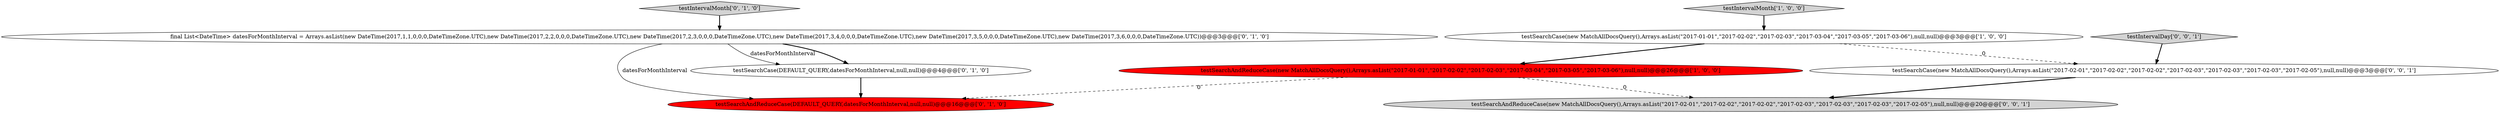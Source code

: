 digraph {
1 [style = filled, label = "testSearchCase(new MatchAllDocsQuery(),Arrays.asList(\"2017-01-01\",\"2017-02-02\",\"2017-02-03\",\"2017-03-04\",\"2017-03-05\",\"2017-03-06\"),null,null)@@@3@@@['1', '0', '0']", fillcolor = white, shape = ellipse image = "AAA0AAABBB1BBB"];
4 [style = filled, label = "final List<DateTime> datesForMonthInterval = Arrays.asList(new DateTime(2017,1,1,0,0,0,DateTimeZone.UTC),new DateTime(2017,2,2,0,0,0,DateTimeZone.UTC),new DateTime(2017,2,3,0,0,0,DateTimeZone.UTC),new DateTime(2017,3,4,0,0,0,DateTimeZone.UTC),new DateTime(2017,3,5,0,0,0,DateTimeZone.UTC),new DateTime(2017,3,6,0,0,0,DateTimeZone.UTC))@@@3@@@['0', '1', '0']", fillcolor = white, shape = ellipse image = "AAA0AAABBB2BBB"];
7 [style = filled, label = "testSearchAndReduceCase(new MatchAllDocsQuery(),Arrays.asList(\"2017-02-01\",\"2017-02-02\",\"2017-02-02\",\"2017-02-03\",\"2017-02-03\",\"2017-02-03\",\"2017-02-05\"),null,null)@@@20@@@['0', '0', '1']", fillcolor = lightgray, shape = ellipse image = "AAA0AAABBB3BBB"];
6 [style = filled, label = "testSearchAndReduceCase(DEFAULT_QUERY,datesForMonthInterval,null,null)@@@16@@@['0', '1', '0']", fillcolor = red, shape = ellipse image = "AAA1AAABBB2BBB"];
9 [style = filled, label = "testSearchCase(new MatchAllDocsQuery(),Arrays.asList(\"2017-02-01\",\"2017-02-02\",\"2017-02-02\",\"2017-02-03\",\"2017-02-03\",\"2017-02-03\",\"2017-02-05\"),null,null)@@@3@@@['0', '0', '1']", fillcolor = white, shape = ellipse image = "AAA0AAABBB3BBB"];
2 [style = filled, label = "testIntervalMonth['1', '0', '0']", fillcolor = lightgray, shape = diamond image = "AAA0AAABBB1BBB"];
0 [style = filled, label = "testSearchAndReduceCase(new MatchAllDocsQuery(),Arrays.asList(\"2017-01-01\",\"2017-02-02\",\"2017-02-03\",\"2017-03-04\",\"2017-03-05\",\"2017-03-06\"),null,null)@@@26@@@['1', '0', '0']", fillcolor = red, shape = ellipse image = "AAA1AAABBB1BBB"];
5 [style = filled, label = "testSearchCase(DEFAULT_QUERY,datesForMonthInterval,null,null)@@@4@@@['0', '1', '0']", fillcolor = white, shape = ellipse image = "AAA0AAABBB2BBB"];
8 [style = filled, label = "testIntervalDay['0', '0', '1']", fillcolor = lightgray, shape = diamond image = "AAA0AAABBB3BBB"];
3 [style = filled, label = "testIntervalMonth['0', '1', '0']", fillcolor = lightgray, shape = diamond image = "AAA0AAABBB2BBB"];
1->9 [style = dashed, label="0"];
4->6 [style = solid, label="datesForMonthInterval"];
1->0 [style = bold, label=""];
5->6 [style = bold, label=""];
4->5 [style = solid, label="datesForMonthInterval"];
9->7 [style = bold, label=""];
0->7 [style = dashed, label="0"];
3->4 [style = bold, label=""];
4->5 [style = bold, label=""];
2->1 [style = bold, label=""];
0->6 [style = dashed, label="0"];
8->9 [style = bold, label=""];
}

